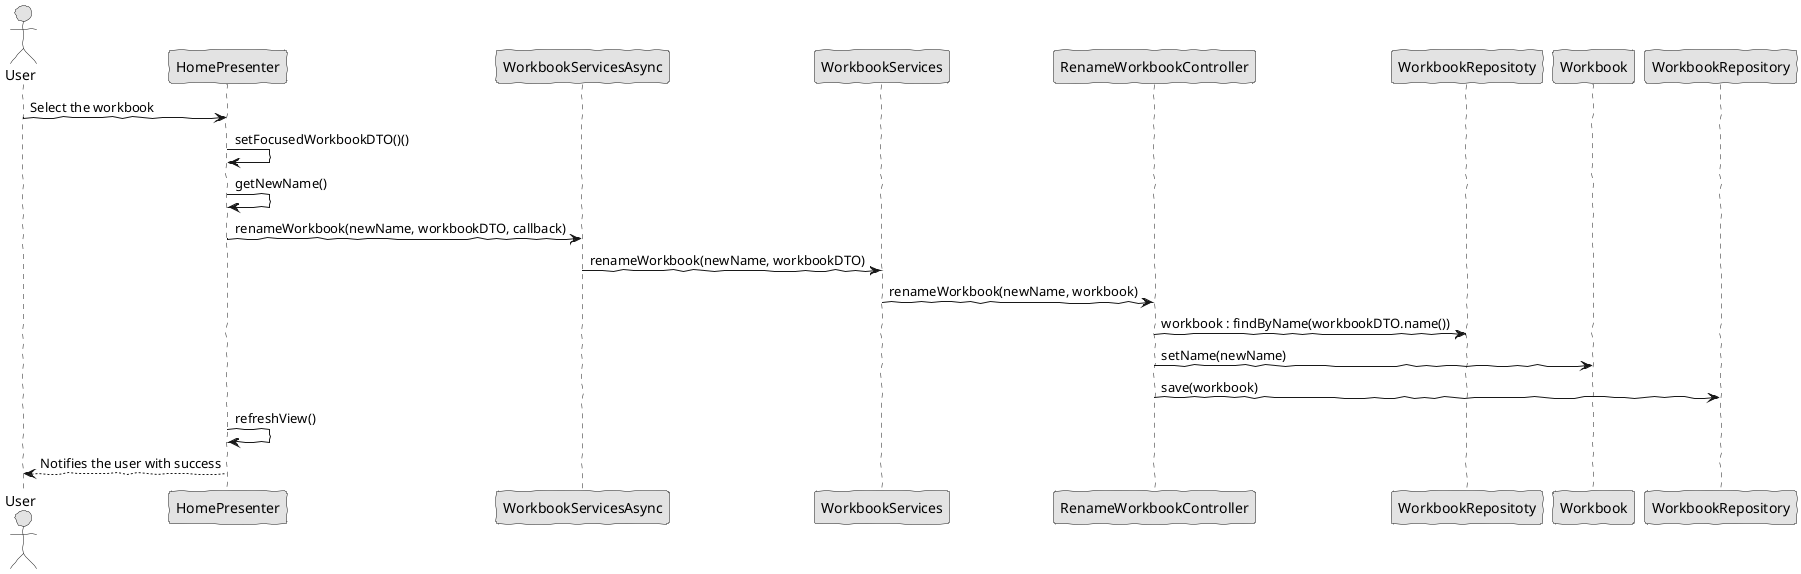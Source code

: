@startuml Pedro
skinparam handwritten true
skinparam monochrome true
skinparam packageStyle rect
skinparam defaultFontName FG Virgil
skinparam shadowing false

actor User

User->HomePresenter : Select the workbook
HomePresenter->HomePresenter : setFocusedWorkbookDTO()()
HomePresenter->HomePresenter : getNewName()
HomePresenter -> WorkbookServicesAsync : renameWorkbook(newName, workbookDTO, callback)
WorkbookServicesAsync -> WorkbookServices: renameWorkbook(newName, workbookDTO)
WorkbookServices -> RenameWorkbookController : renameWorkbook(newName, workbook)
RenameWorkbookController->WorkbookRepositoty : workbook : findByName(workbookDTO.name())
RenameWorkbookController -> Workbook : setName(newName)
RenameWorkbookController -> WorkbookRepository : save(workbook)
HomePresenter->HomePresenter : refreshView() 
HomePresenter-->User : Notifies the user with success
@enduml
